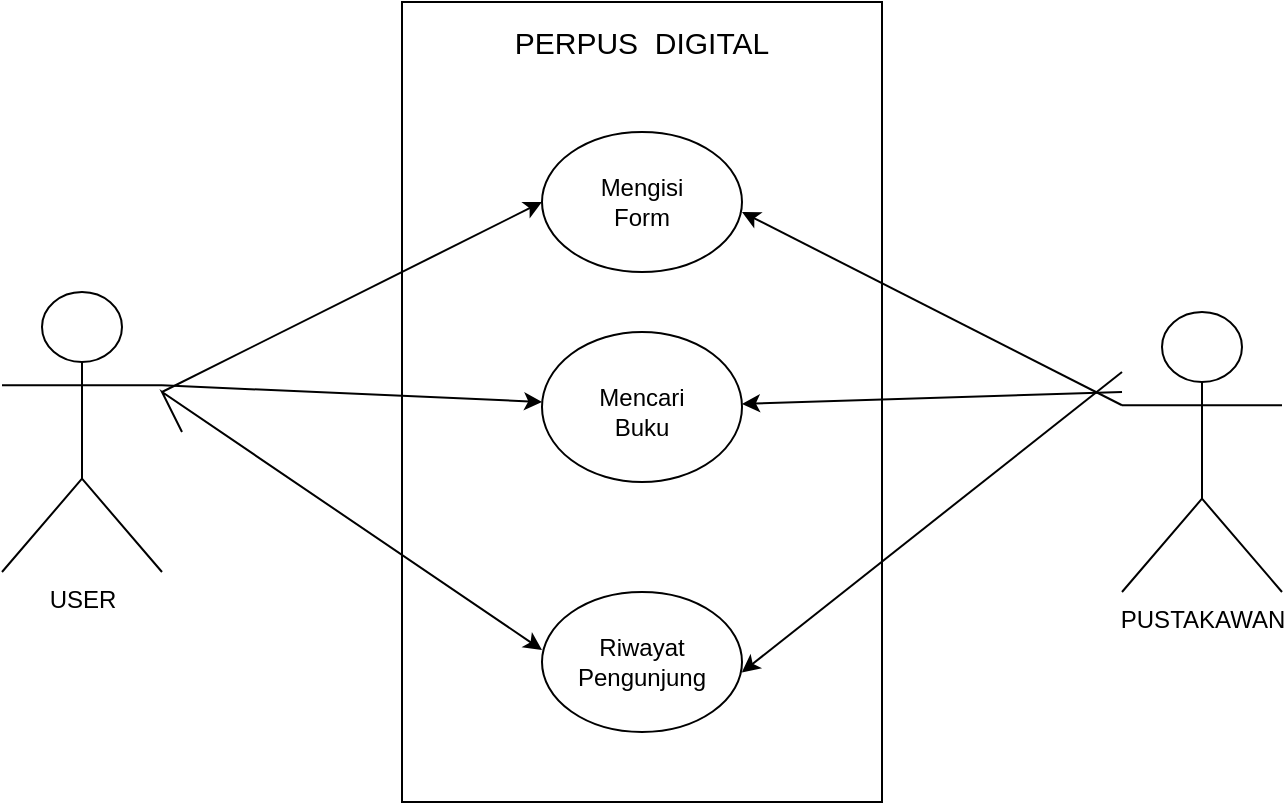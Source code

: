 <mxfile version="23.1.1" type="github">
  <diagram name="Halaman-1" id="l2D7U2c36CsQ8sWIvxvO">
    <mxGraphModel dx="1434" dy="772" grid="1" gridSize="10" guides="1" tooltips="1" connect="1" arrows="1" fold="1" page="1" pageScale="1" pageWidth="827" pageHeight="1169" math="0" shadow="0">
      <root>
        <mxCell id="0" />
        <mxCell id="1" parent="0" />
        <mxCell id="4dI94QD97TtipJzasbQz-5" value="" style="whiteSpace=wrap;html=1;" vertex="1" parent="1">
          <mxGeometry x="280" y="85" width="240" height="400" as="geometry" />
        </mxCell>
        <mxCell id="4dI94QD97TtipJzasbQz-7" value="PERPUS&amp;nbsp; DIGITAL" style="text;html=1;strokeColor=none;fillColor=none;align=center;verticalAlign=middle;whiteSpace=wrap;rounded=0;fontSize=15;" vertex="1" parent="1">
          <mxGeometry x="317" y="90" width="166" height="30" as="geometry" />
        </mxCell>
        <mxCell id="4dI94QD97TtipJzasbQz-8" value="" style="ellipse;whiteSpace=wrap;html=1;" vertex="1" parent="1">
          <mxGeometry x="350" y="150" width="100" height="70" as="geometry" />
        </mxCell>
        <mxCell id="4dI94QD97TtipJzasbQz-9" value="" style="ellipse;whiteSpace=wrap;html=1;" vertex="1" parent="1">
          <mxGeometry x="350" y="250" width="100" height="75" as="geometry" />
        </mxCell>
        <mxCell id="4dI94QD97TtipJzasbQz-10" value="" style="ellipse;whiteSpace=wrap;html=1;" vertex="1" parent="1">
          <mxGeometry x="350" y="380" width="100" height="70" as="geometry" />
        </mxCell>
        <mxCell id="4dI94QD97TtipJzasbQz-11" value="Mengisi Form" style="text;html=1;strokeColor=none;fillColor=none;align=center;verticalAlign=middle;whiteSpace=wrap;rounded=0;" vertex="1" parent="1">
          <mxGeometry x="370" y="170" width="60" height="30" as="geometry" />
        </mxCell>
        <mxCell id="4dI94QD97TtipJzasbQz-12" value="Mencari Buku" style="text;html=1;strokeColor=none;fillColor=none;align=center;verticalAlign=middle;whiteSpace=wrap;rounded=0;" vertex="1" parent="1">
          <mxGeometry x="370" y="275" width="60" height="30" as="geometry" />
        </mxCell>
        <mxCell id="4dI94QD97TtipJzasbQz-13" value="Riwayat Pengunjung" style="text;html=1;strokeColor=none;fillColor=none;align=center;verticalAlign=middle;whiteSpace=wrap;rounded=0;" vertex="1" parent="1">
          <mxGeometry x="370" y="400" width="60" height="30" as="geometry" />
        </mxCell>
        <mxCell id="4dI94QD97TtipJzasbQz-14" value="USER" style="shape=umlActor;verticalLabelPosition=bottom;verticalAlign=top;html=1;outlineConnect=0;" vertex="1" parent="1">
          <mxGeometry x="80" y="230" width="80" height="140" as="geometry" />
        </mxCell>
        <mxCell id="4dI94QD97TtipJzasbQz-15" value="PUSTAKAWAN" style="shape=umlActor;verticalLabelPosition=bottom;verticalAlign=top;html=1;outlineConnect=0;" vertex="1" parent="1">
          <mxGeometry x="640" y="240" width="80" height="140" as="geometry" />
        </mxCell>
        <mxCell id="4dI94QD97TtipJzasbQz-23" value="" style="endArrow=classic;html=1;rounded=0;entryX=0;entryY=0.5;entryDx=0;entryDy=0;" edge="1" parent="1" source="4dI94QD97TtipJzasbQz-14" target="4dI94QD97TtipJzasbQz-8">
          <mxGeometry width="50" height="50" relative="1" as="geometry">
            <mxPoint x="390" y="350" as="sourcePoint" />
            <mxPoint x="440" y="300" as="targetPoint" />
            <Array as="points" />
          </mxGeometry>
        </mxCell>
        <mxCell id="4dI94QD97TtipJzasbQz-24" value="" style="endArrow=classic;html=1;rounded=0;entryX=0.292;entryY=0.5;entryDx=0;entryDy=0;entryPerimeter=0;exitX=1;exitY=0.333;exitDx=0;exitDy=0;exitPerimeter=0;" edge="1" parent="1" source="4dI94QD97TtipJzasbQz-14" target="4dI94QD97TtipJzasbQz-5">
          <mxGeometry width="50" height="50" relative="1" as="geometry">
            <mxPoint x="160" y="285" as="sourcePoint" />
            <mxPoint x="340" y="285" as="targetPoint" />
          </mxGeometry>
        </mxCell>
        <mxCell id="4dI94QD97TtipJzasbQz-25" value="" style="endArrow=classic;html=1;rounded=0;entryX=0;entryY=0.414;entryDx=0;entryDy=0;entryPerimeter=0;" edge="1" parent="1" target="4dI94QD97TtipJzasbQz-10">
          <mxGeometry width="50" height="50" relative="1" as="geometry">
            <mxPoint x="170" y="300" as="sourcePoint" />
            <mxPoint x="440" y="300" as="targetPoint" />
            <Array as="points">
              <mxPoint x="160" y="280" />
            </Array>
          </mxGeometry>
        </mxCell>
        <mxCell id="4dI94QD97TtipJzasbQz-28" value="" style="endArrow=classic;html=1;rounded=0;entryX=0.99;entryY=0.414;entryDx=0;entryDy=0;entryPerimeter=0;exitX=0;exitY=0.333;exitDx=0;exitDy=0;exitPerimeter=0;" edge="1" parent="1" source="4dI94QD97TtipJzasbQz-15">
          <mxGeometry width="50" height="50" relative="1" as="geometry">
            <mxPoint x="621" y="271.02" as="sourcePoint" />
            <mxPoint x="450" y="190.0" as="targetPoint" />
          </mxGeometry>
        </mxCell>
        <mxCell id="4dI94QD97TtipJzasbQz-29" value="" style="endArrow=classic;html=1;rounded=0;" edge="1" parent="1" target="4dI94QD97TtipJzasbQz-9">
          <mxGeometry width="50" height="50" relative="1" as="geometry">
            <mxPoint x="640" y="280" as="sourcePoint" />
            <mxPoint x="440" y="300" as="targetPoint" />
          </mxGeometry>
        </mxCell>
        <mxCell id="4dI94QD97TtipJzasbQz-30" value="" style="endArrow=classic;html=1;rounded=0;entryX=0.708;entryY=0.838;entryDx=0;entryDy=0;entryPerimeter=0;" edge="1" parent="1" target="4dI94QD97TtipJzasbQz-5">
          <mxGeometry width="50" height="50" relative="1" as="geometry">
            <mxPoint x="640" y="270" as="sourcePoint" />
            <mxPoint x="440" y="300" as="targetPoint" />
          </mxGeometry>
        </mxCell>
      </root>
    </mxGraphModel>
  </diagram>
</mxfile>
